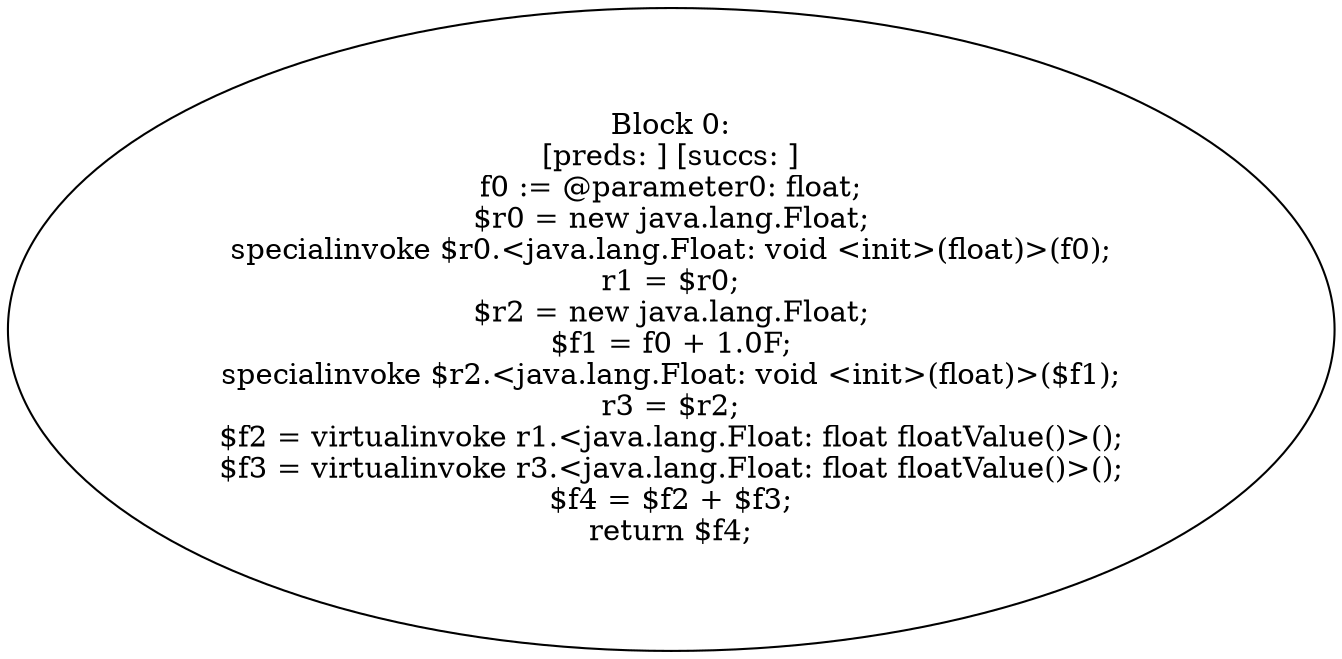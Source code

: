 digraph "unitGraph" {
    "Block 0:
[preds: ] [succs: ]
f0 := @parameter0: float;
$r0 = new java.lang.Float;
specialinvoke $r0.<java.lang.Float: void <init>(float)>(f0);
r1 = $r0;
$r2 = new java.lang.Float;
$f1 = f0 + 1.0F;
specialinvoke $r2.<java.lang.Float: void <init>(float)>($f1);
r3 = $r2;
$f2 = virtualinvoke r1.<java.lang.Float: float floatValue()>();
$f3 = virtualinvoke r3.<java.lang.Float: float floatValue()>();
$f4 = $f2 + $f3;
return $f4;
"
}
